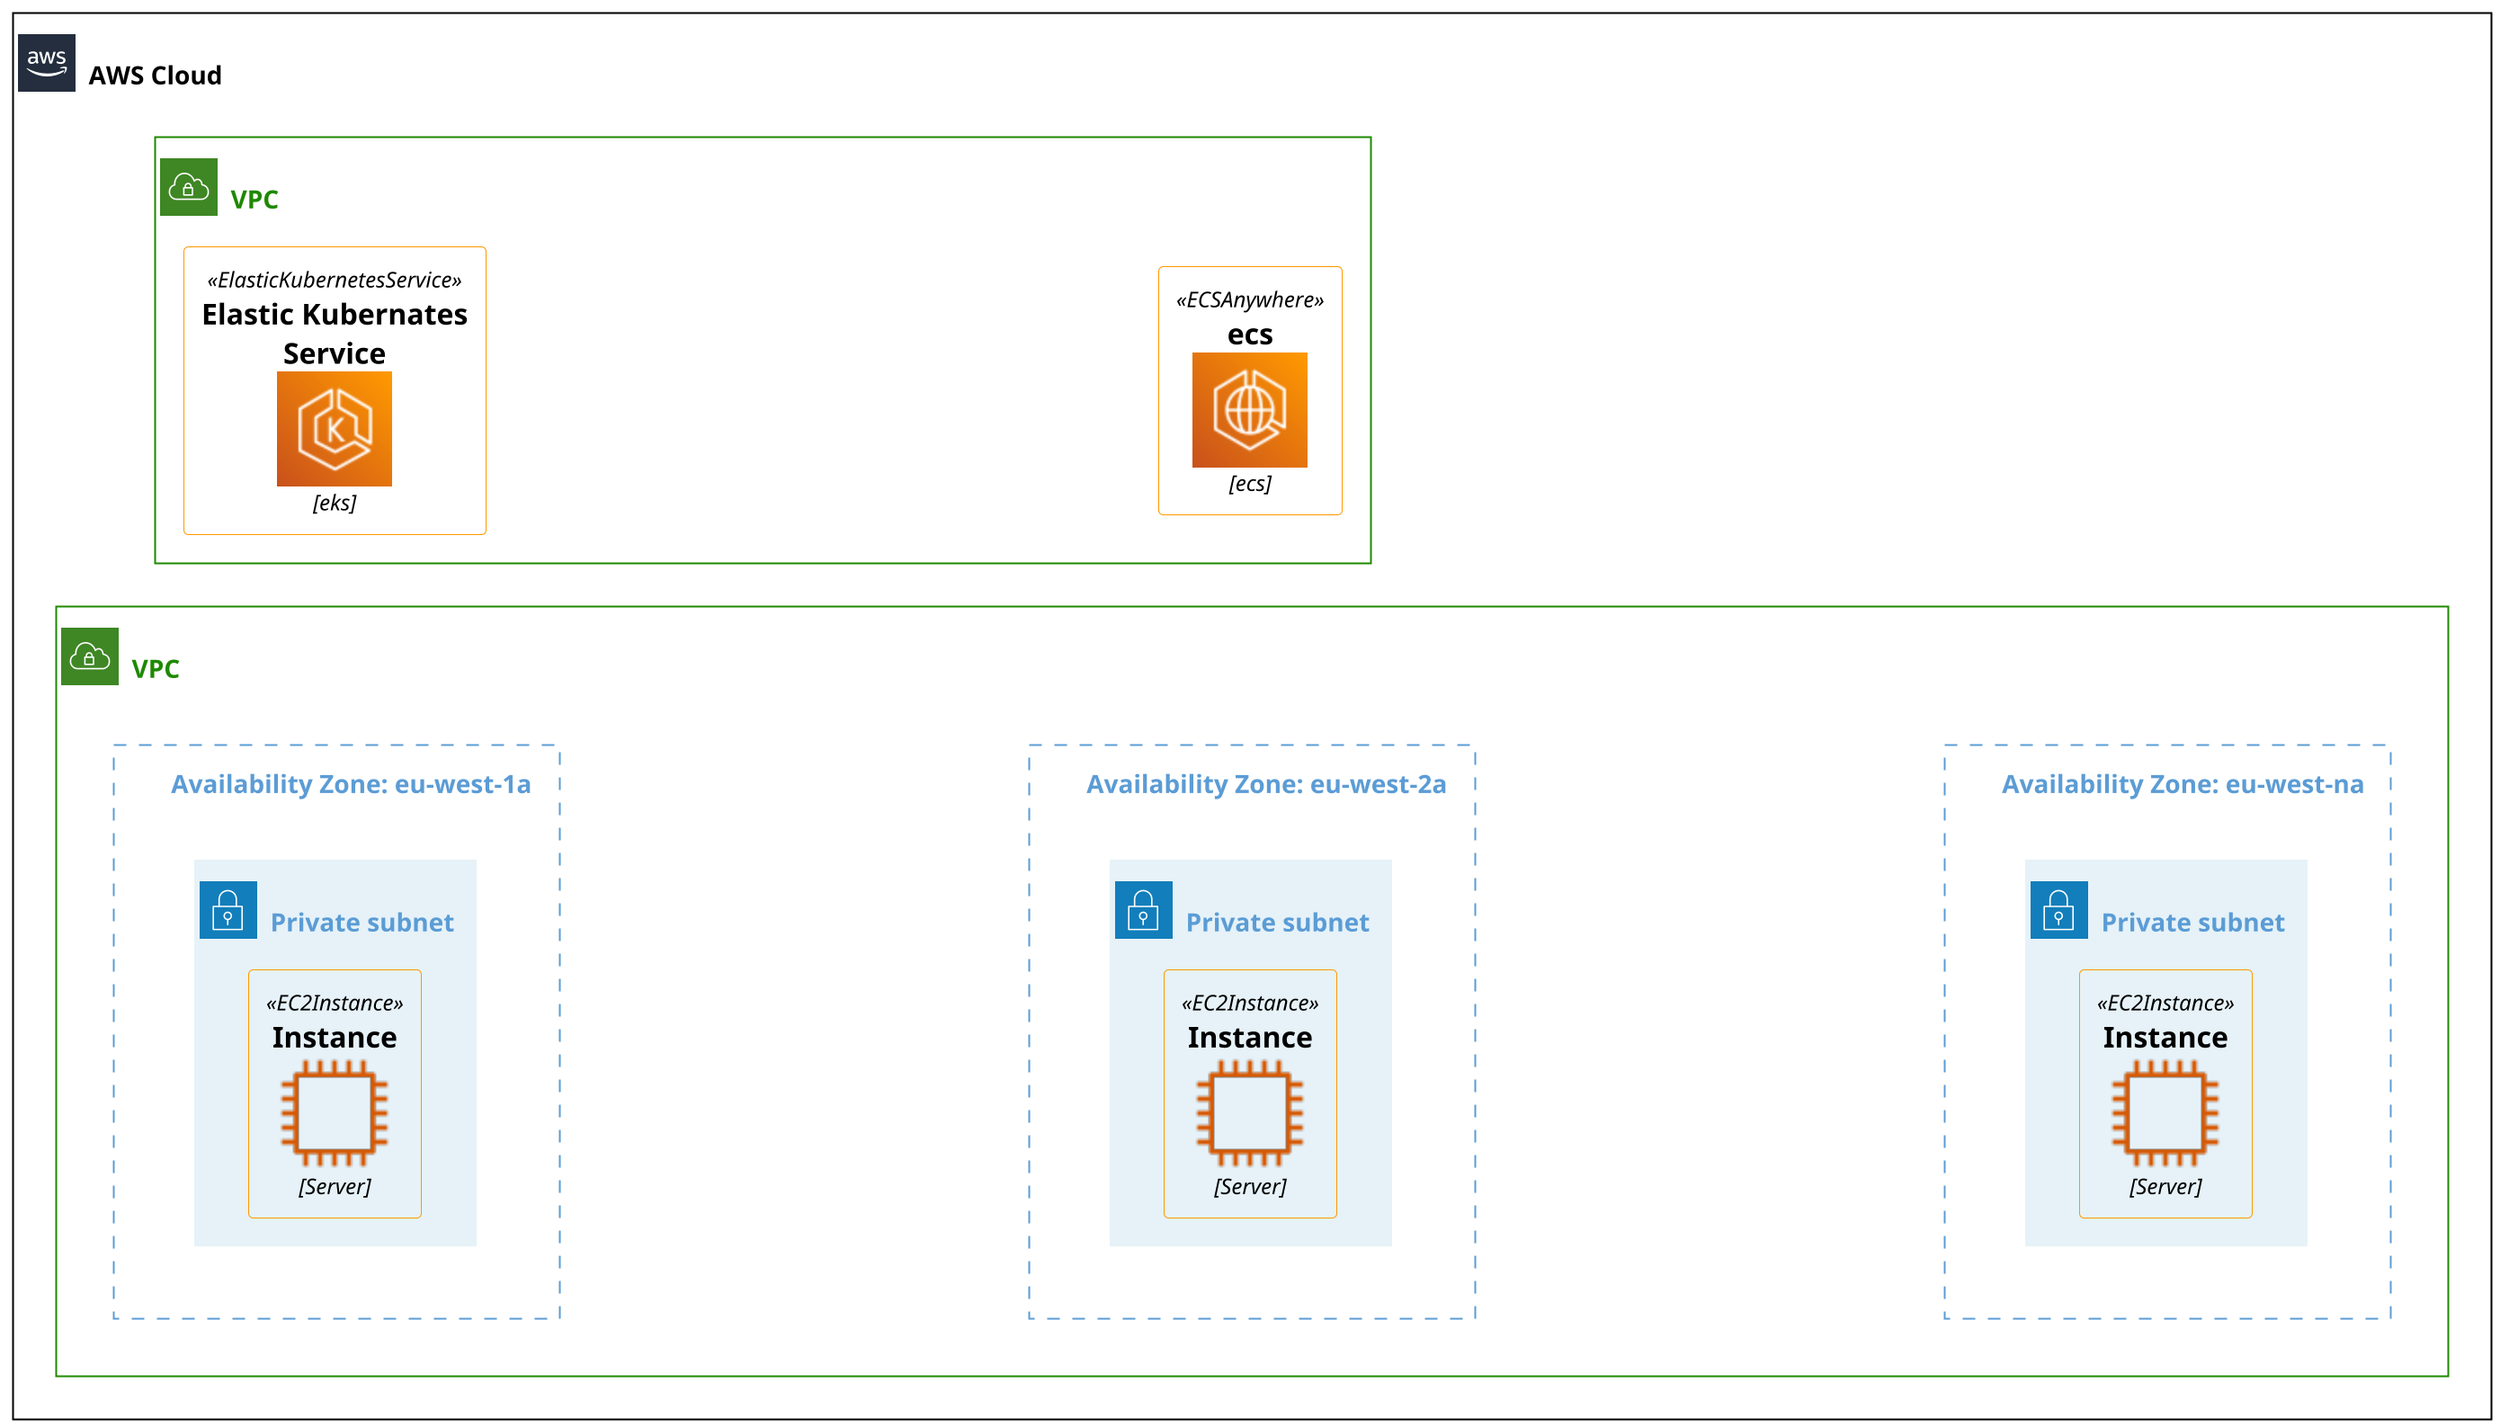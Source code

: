 @startuml

scale 2
skinparam linetype ortho
left to right direction

!include <awslib/AWSCommon>
!include <awslib/Groups/AWSCloud>
!include <awslib/Groups/VPC>
!include <awslib/Groups/AvailabilityZone>
!include <awslib/Containers/ElasticKubernetesService>
!include <awslib/Containers/ECSAnywhere>


!include <awslib/Groups/Region>
!include <awslib/Groups/PrivateSubnet>

!include <awslib/Compute/EC2>
!include <awslib/Compute/EC2Instance>


AWSCloudGroup(cloud) {
    VPCGroup(vpc_eks) {
        ElasticKubernetesService(eks, "Elastic Kubernates Service", "eks")
        ECSAnywhere(ecs, "ecs", "ecs")
    }
    VPCGroup(vpc_instances) {
        
        AvailabilityZoneGroup(az, "\tAvailability Zone: eu-west-1a\t") {
            PrivateSubnetGroup(p1, "Private subnet") {
                EC2Instance(i1, "Instance", "Server") #Transparent
                
            }
        }
        AvailabilityZoneGroup(az2, "\tAvailability Zone: eu-west-2a\t") {
            PrivateSubnetGroup(p2, "Private subnet") {
                EC2Instance(i2, "Instance", "Server") #Transparent
            }
        }
        AvailabilityZoneGroup(azn, "\tAvailability Zone: eu-west-na\t") {
            PrivateSubnetGroup(pn, "Private subnet") {
                EC2Instance(in, "Instance", "Server") #Transparent
            }
        }
    }
    
}
 eks -[hidden]-> ecs
 
 az -[hidden]-> az2
 az2 -[hidden]-> azn


@enduml